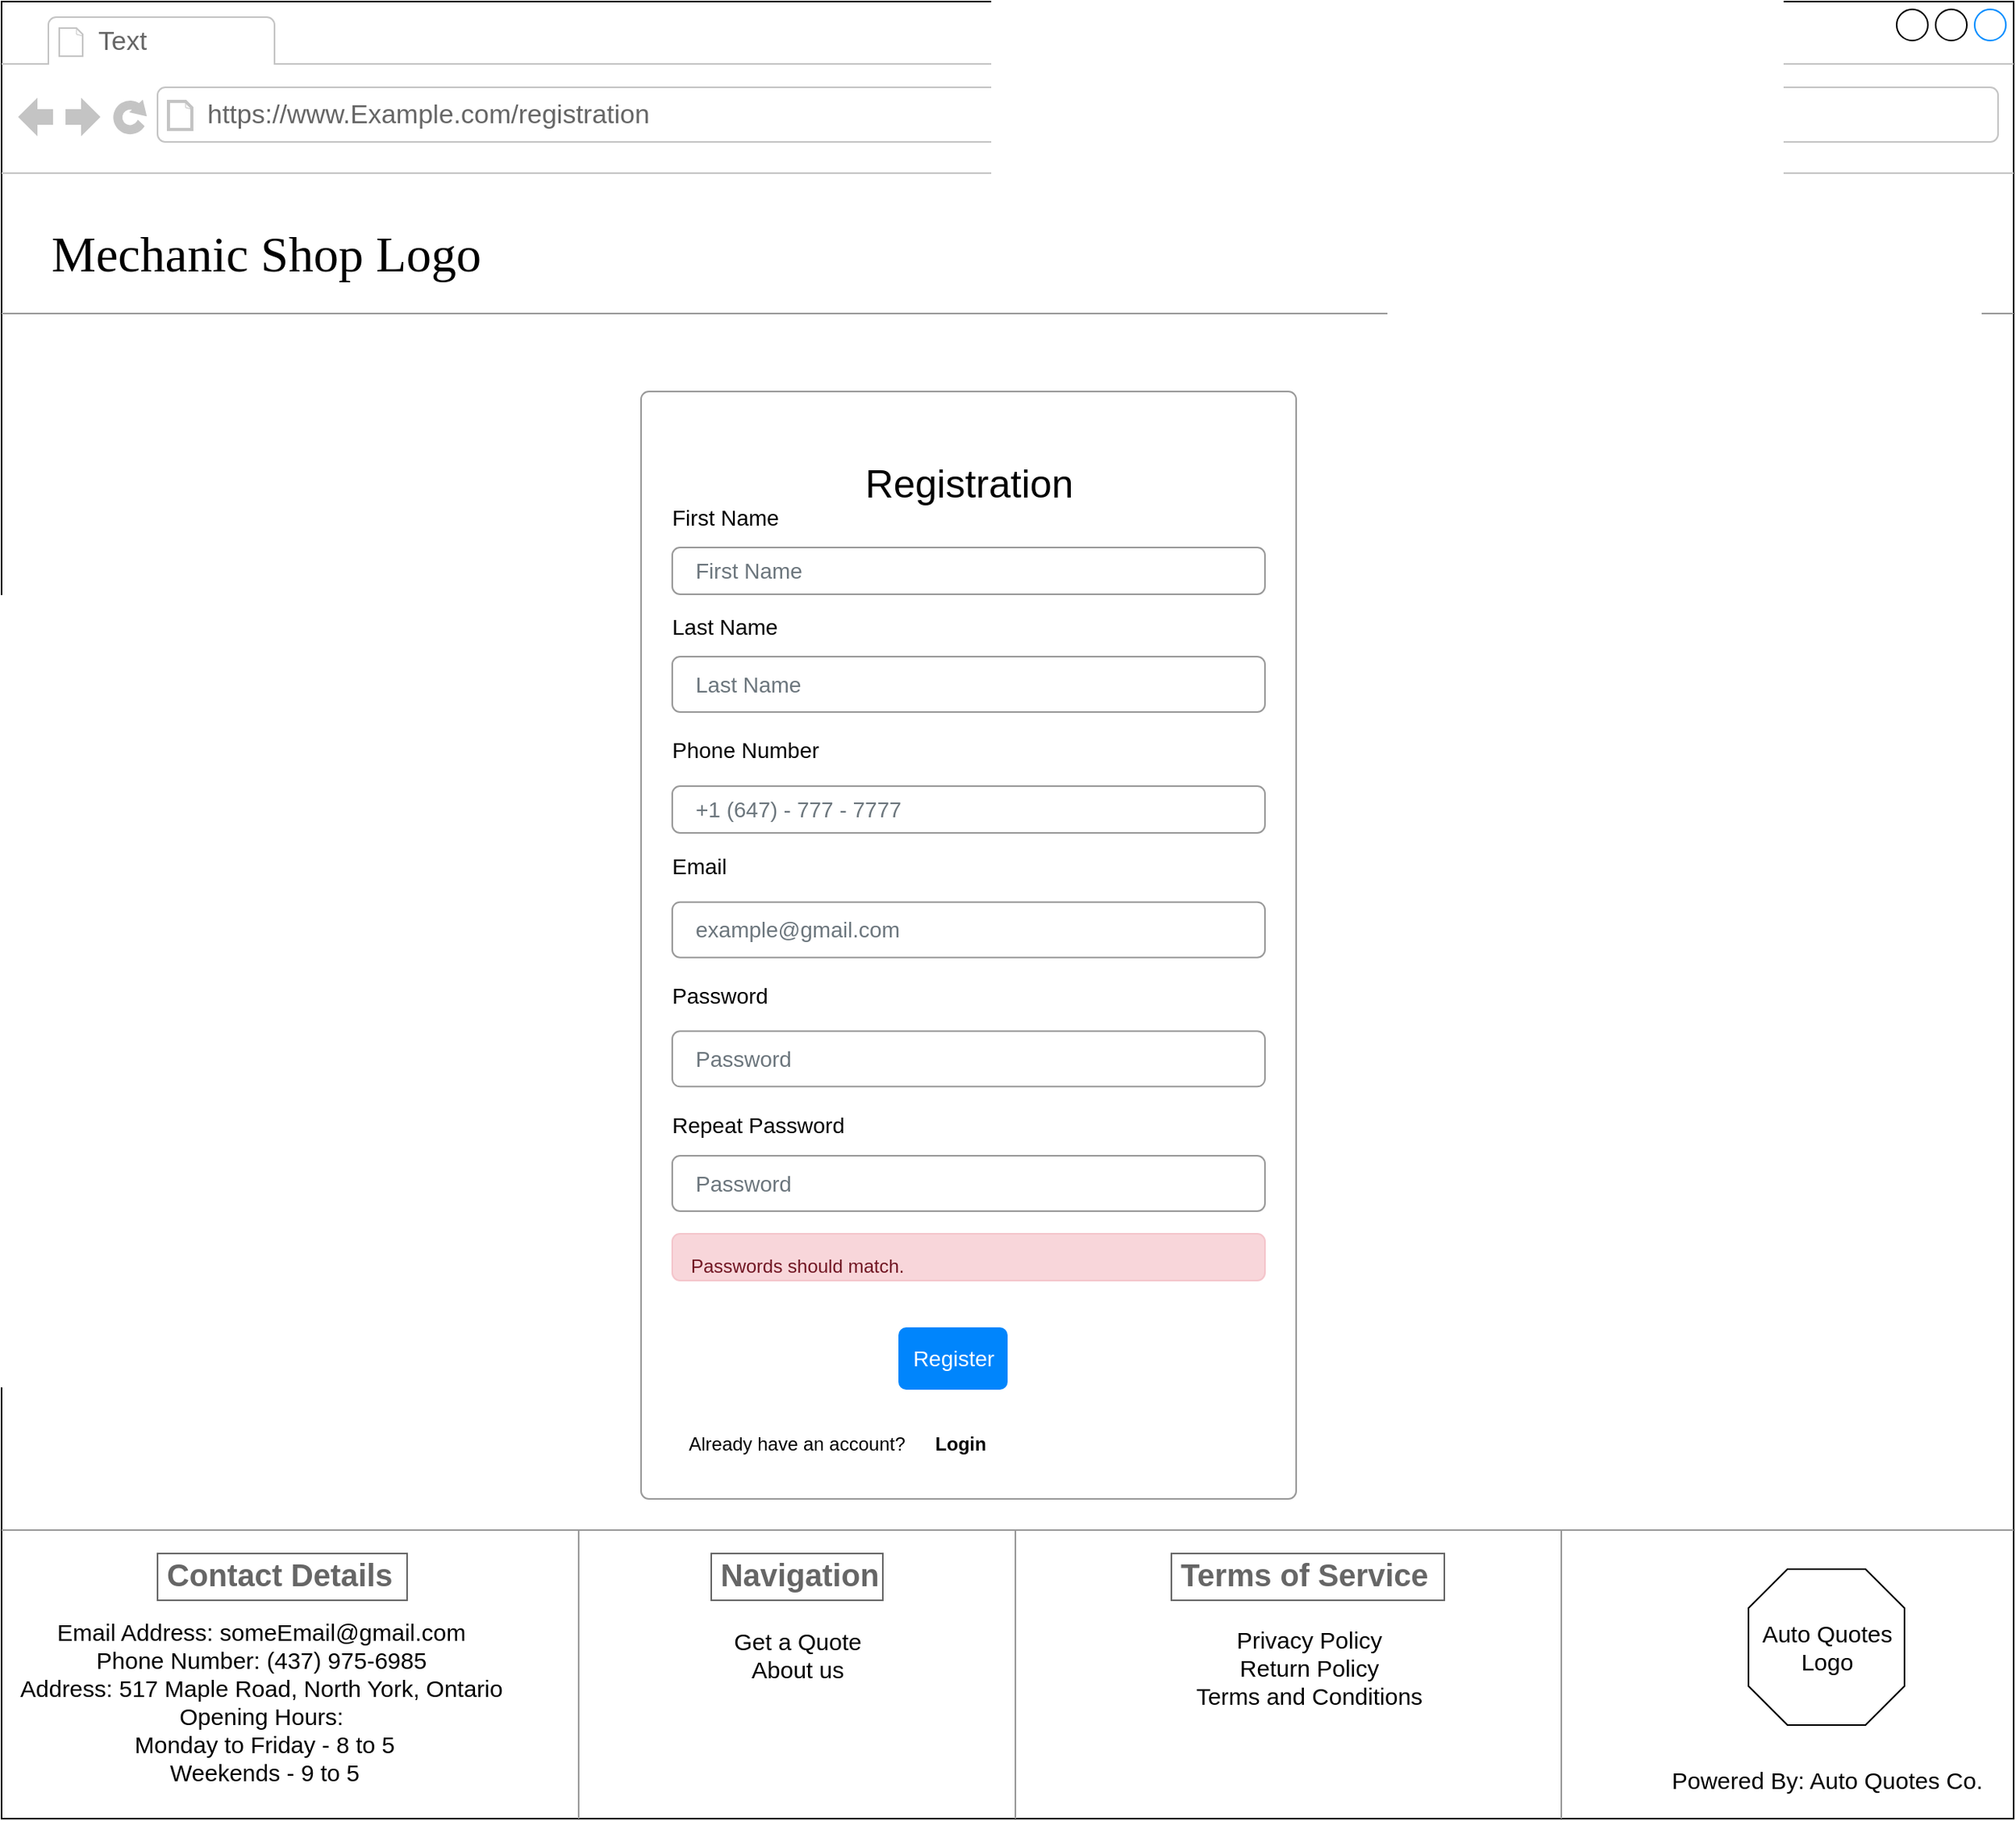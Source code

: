 <mxfile version="20.2.3" type="device"><diagram id="4gxFDzireFJ_rXs_KTnK" name="Page-2"><mxGraphModel dx="1373" dy="841" grid="1" gridSize="10" guides="1" tooltips="1" connect="1" arrows="1" fold="1" page="1" pageScale="1" pageWidth="850" pageHeight="1100" math="0" shadow="0"><root><mxCell id="0"/><mxCell id="1" parent="0"/><mxCell id="vsQF8vYqdcpVB1nY324s-1" value="" style="strokeWidth=1;shadow=0;dashed=0;align=left;html=1;shape=mxgraph.mockup.containers.browserWindow;rSize=0;mainText=,;recursiveResize=0;rounded=0;labelBackgroundColor=none;fontFamily=Verdana;fontSize=12;deletable=0;movable=0;" parent="1" vertex="1"><mxGeometry x="70" y="60" width="1290" height="1165" as="geometry"/></mxCell><mxCell id="vsQF8vYqdcpVB1nY324s-2" value="Text" style="strokeWidth=1;shadow=0;dashed=0;align=center;html=1;shape=mxgraph.mockup.containers.anchor;fontSize=17;fontColor=#666666;align=left;" parent="vsQF8vYqdcpVB1nY324s-1" vertex="1"><mxGeometry x="60" y="12" width="150" height="28" as="geometry"/></mxCell><mxCell id="vsQF8vYqdcpVB1nY324s-3" value="https://www.Example.com/registration" style="strokeWidth=1;shadow=0;dashed=0;align=center;html=1;shape=mxgraph.mockup.containers.anchor;rSize=0;fontSize=17;fontColor=#666666;align=left;" parent="vsQF8vYqdcpVB1nY324s-1" vertex="1"><mxGeometry x="130" y="60" width="250" height="26" as="geometry"/></mxCell><mxCell id="vsQF8vYqdcpVB1nY324s-4" value="&lt;font style=&quot;font-size: 32px;&quot;&gt;Mechanic Shop Logo&lt;/font&gt;" style="text;html=1;points=[];align=left;verticalAlign=top;spacingTop=-4;fontSize=30;fontFamily=Verdana" parent="vsQF8vYqdcpVB1nY324s-1" vertex="1"><mxGeometry x="30" y="140" width="340" height="50" as="geometry"/></mxCell><mxCell id="vsQF8vYqdcpVB1nY324s-5" value="" style="verticalLabelPosition=bottom;shadow=0;dashed=0;align=center;html=1;verticalAlign=top;strokeWidth=1;shape=mxgraph.mockup.markup.line;strokeColor=#999999;rounded=0;labelBackgroundColor=none;fillColor=#ffffff;fontFamily=Verdana;fontSize=12;fontColor=#000000;" parent="vsQF8vYqdcpVB1nY324s-1" vertex="1"><mxGeometry y="190" width="1290" height="20" as="geometry"/></mxCell><mxCell id="CRzLfh9NbOi-FiNvcB-I-1" value="" style="html=1;shadow=0;dashed=0;shape=mxgraph.bootstrap.rrect;rSize=5;fillColor=#ffffff;strokeColor=#999999;" parent="vsQF8vYqdcpVB1nY324s-1" vertex="1"><mxGeometry x="410" y="250" width="420" height="710" as="geometry"/></mxCell><mxCell id="CRzLfh9NbOi-FiNvcB-I-2" value="First Name" style="fillColor=none;strokeColor=none;align=left;spacing=20;fontSize=14;" parent="CRzLfh9NbOi-FiNvcB-I-1" vertex="1"><mxGeometry width="220" height="40" relative="1" as="geometry"><mxPoint y="60" as="offset"/></mxGeometry></mxCell><mxCell id="CRzLfh9NbOi-FiNvcB-I-3" value="First Name" style="html=1;shadow=0;dashed=0;shape=mxgraph.bootstrap.rrect;rSize=5;fillColor=none;strokeColor=#999999;align=left;spacing=15;fontSize=14;fontColor=#6C767D;" parent="CRzLfh9NbOi-FiNvcB-I-1" vertex="1"><mxGeometry width="380" height="30" relative="1" as="geometry"><mxPoint x="20" y="100" as="offset"/></mxGeometry></mxCell><mxCell id="CRzLfh9NbOi-FiNvcB-I-4" value="Last Name" style="fillColor=none;strokeColor=none;align=left;spacing=20;fontSize=14;" parent="CRzLfh9NbOi-FiNvcB-I-1" vertex="1"><mxGeometry width="220" height="40" relative="1" as="geometry"><mxPoint y="130" as="offset"/></mxGeometry></mxCell><mxCell id="CRzLfh9NbOi-FiNvcB-I-5" value="+1 (647) - 777 - 7777" style="html=1;shadow=0;dashed=0;shape=mxgraph.bootstrap.rrect;rSize=5;fillColor=none;strokeColor=#999999;align=left;spacing=15;fontSize=14;fontColor=#6C767D;" parent="CRzLfh9NbOi-FiNvcB-I-1" vertex="1"><mxGeometry width="380" height="30" relative="1" as="geometry"><mxPoint x="20" y="253" as="offset"/></mxGeometry></mxCell><mxCell id="CRzLfh9NbOi-FiNvcB-I-6" value="Register" style="html=1;shadow=0;dashed=0;shape=mxgraph.bootstrap.rrect;rSize=5;fillColor=#0085FC;strokeColor=none;align=center;fontSize=14;fontColor=#FFFFFF;" parent="CRzLfh9NbOi-FiNvcB-I-1" vertex="1"><mxGeometry width="70" height="40" relative="1" as="geometry"><mxPoint x="165" y="600" as="offset"/></mxGeometry></mxCell><mxCell id="CRzLfh9NbOi-FiNvcB-I-7" value="&lt;font style=&quot;font-size: 25px;&quot;&gt;Registration&lt;/font&gt;" style="text;html=1;strokeColor=none;fillColor=none;align=center;verticalAlign=middle;whiteSpace=wrap;rounded=0;" parent="CRzLfh9NbOi-FiNvcB-I-1" vertex="1"><mxGeometry x="137.5" y="33.023" width="145" height="49.535" as="geometry"/></mxCell><mxCell id="CRzLfh9NbOi-FiNvcB-I-8" value="Last Name" style="html=1;shadow=0;dashed=0;shape=mxgraph.bootstrap.rrect;rSize=5;fillColor=none;strokeColor=#999999;align=left;spacing=15;fontSize=14;fontColor=#6C767D;" parent="CRzLfh9NbOi-FiNvcB-I-1" vertex="1"><mxGeometry x="20" y="169.997" width="380" height="35.5" as="geometry"/></mxCell><mxCell id="CRzLfh9NbOi-FiNvcB-I-9" value="Phone Number" style="fillColor=none;strokeColor=none;align=left;spacing=20;fontSize=14;" parent="CRzLfh9NbOi-FiNvcB-I-1" vertex="1"><mxGeometry y="205.497" width="220" height="47.333" as="geometry"/></mxCell><mxCell id="CRzLfh9NbOi-FiNvcB-I-10" value="Email" style="fillColor=none;strokeColor=none;align=left;spacing=20;fontSize=14;" parent="CRzLfh9NbOi-FiNvcB-I-1" vertex="1"><mxGeometry y="280" width="220" height="47.333" as="geometry"/></mxCell><mxCell id="CRzLfh9NbOi-FiNvcB-I-11" value="example@gmail.com" style="html=1;shadow=0;dashed=0;shape=mxgraph.bootstrap.rrect;rSize=5;fillColor=none;strokeColor=#999999;align=left;spacing=15;fontSize=14;fontColor=#6C767D;" parent="CRzLfh9NbOi-FiNvcB-I-1" vertex="1"><mxGeometry x="20" y="327.333" width="380" height="35.5" as="geometry"/></mxCell><mxCell id="CRzLfh9NbOi-FiNvcB-I-12" value="Password" style="fillColor=none;strokeColor=none;align=left;spacing=20;fontSize=14;" parent="CRzLfh9NbOi-FiNvcB-I-1" vertex="1"><mxGeometry y="362.833" width="220" height="47.333" as="geometry"/></mxCell><mxCell id="CRzLfh9NbOi-FiNvcB-I-13" value="Password" style="html=1;shadow=0;dashed=0;shape=mxgraph.bootstrap.rrect;rSize=5;fillColor=none;strokeColor=#999999;align=left;spacing=15;fontSize=14;fontColor=#6C767D;" parent="CRzLfh9NbOi-FiNvcB-I-1" vertex="1"><mxGeometry x="20" y="410.167" width="380" height="35.5" as="geometry"/></mxCell><mxCell id="CRzLfh9NbOi-FiNvcB-I-14" value="Repeat Password" style="fillColor=none;strokeColor=none;align=left;spacing=20;fontSize=14;" parent="CRzLfh9NbOi-FiNvcB-I-1" vertex="1"><mxGeometry y="445.663" width="220" height="47.333" as="geometry"/></mxCell><mxCell id="CRzLfh9NbOi-FiNvcB-I-15" value="Password" style="html=1;shadow=0;dashed=0;shape=mxgraph.bootstrap.rrect;rSize=5;fillColor=none;strokeColor=#999999;align=left;spacing=15;fontSize=14;fontColor=#6C767D;" parent="CRzLfh9NbOi-FiNvcB-I-1" vertex="1"><mxGeometry x="20" y="489.997" width="380" height="35.5" as="geometry"/></mxCell><mxCell id="CRzLfh9NbOi-FiNvcB-I-16" value="&lt;font style=&quot;font-size: 12px; line-height: 1.2;&quot;&gt;Passwords should match.&lt;/font&gt;" style="html=1;shadow=0;dashed=0;shape=mxgraph.bootstrap.rrect;rSize=5;strokeColor=#F4C5CB;strokeWidth=1;fillColor=#F8D6DA;fontColor=#711623;whiteSpace=wrap;align=left;verticalAlign=middle;spacingLeft=10;fontSize=25;" parent="CRzLfh9NbOi-FiNvcB-I-1" vertex="1"><mxGeometry x="20" y="540" width="380" height="30" as="geometry"/></mxCell><mxCell id="CRzLfh9NbOi-FiNvcB-I-17" value="Already have an account?" style="text;html=1;strokeColor=none;fillColor=none;align=center;verticalAlign=middle;whiteSpace=wrap;rounded=0;" parent="CRzLfh9NbOi-FiNvcB-I-1" vertex="1"><mxGeometry x="15" y="660" width="170" height="30" as="geometry"/></mxCell><mxCell id="CRzLfh9NbOi-FiNvcB-I-18" value="&lt;b&gt;Login&lt;/b&gt;" style="text;html=1;strokeColor=none;fillColor=none;align=center;verticalAlign=middle;whiteSpace=wrap;rounded=0;" parent="CRzLfh9NbOi-FiNvcB-I-1" vertex="1"><mxGeometry x="175" y="660" width="60" height="30" as="geometry"/></mxCell><mxCell id="SeHGzWpMLA5M0M-m3cxo-1" value="" style="shape=image;html=1;verticalAlign=top;verticalLabelPosition=bottom;labelBackgroundColor=#ffffff;imageAspect=0;aspect=fixed;image=https://cdn3.iconfinder.com/data/icons/essential-rounded/64/Rounded-31-128.png" parent="vsQF8vYqdcpVB1nY324s-1" vertex="1"><mxGeometry x="1220" y="140" width="44" height="44" as="geometry"/></mxCell><mxCell id="SeHGzWpMLA5M0M-m3cxo-4" value="" style="verticalLabelPosition=bottom;shadow=0;dashed=0;align=center;html=1;verticalAlign=top;strokeWidth=1;shape=mxgraph.mockup.markup.line;strokeColor=#999999;rounded=0;labelBackgroundColor=none;fillColor=#ffffff;fontFamily=Verdana;fontSize=12;fontColor=#000000;" parent="vsQF8vYqdcpVB1nY324s-1" vertex="1"><mxGeometry y="970" width="1290" height="20" as="geometry"/></mxCell><mxCell id="SeHGzWpMLA5M0M-m3cxo-7" value="" style="verticalLabelPosition=bottom;shadow=0;dashed=0;align=center;html=1;verticalAlign=top;strokeWidth=1;shape=mxgraph.mockup.markup.line;strokeColor=#999999;direction=north;fontSize=32;" parent="vsQF8vYqdcpVB1nY324s-1" vertex="1"><mxGeometry x="360" y="980" width="20" height="185" as="geometry"/></mxCell><mxCell id="SeHGzWpMLA5M0M-m3cxo-13" value="" style="verticalLabelPosition=bottom;shadow=0;dashed=0;align=center;html=1;verticalAlign=top;strokeWidth=1;shape=mxgraph.mockup.markup.line;strokeColor=#999999;direction=north;fontSize=15;" parent="vsQF8vYqdcpVB1nY324s-1" vertex="1"><mxGeometry x="640" y="980" width="20" height="185" as="geometry"/></mxCell><mxCell id="SeHGzWpMLA5M0M-m3cxo-15" value="" style="verticalLabelPosition=bottom;shadow=0;dashed=0;align=center;html=1;verticalAlign=top;strokeWidth=1;shape=mxgraph.mockup.markup.line;strokeColor=#999999;direction=north;fontSize=15;" parent="vsQF8vYqdcpVB1nY324s-1" vertex="1"><mxGeometry x="990" y="980" width="20" height="185" as="geometry"/></mxCell><mxCell id="SeHGzWpMLA5M0M-m3cxo-5" value="&lt;h3&gt;Contact Details&lt;/h3&gt;" style="strokeWidth=1;shadow=0;dashed=0;align=center;html=1;shape=mxgraph.mockup.text.textBox;fontColor=#666666;align=left;fontSize=17;spacingLeft=4;spacingTop=-3;strokeColor=#666666;mainText=" parent="1" vertex="1"><mxGeometry x="170" y="1055" width="160" height="30" as="geometry"/></mxCell><mxCell id="SeHGzWpMLA5M0M-m3cxo-6" value="&lt;div style=&quot;text-align: center;&quot;&gt;&lt;span style=&quot;font-size: 15px; background-color: initial;&quot;&gt;Email Address: someEmail@gmail.com&lt;/span&gt;&lt;/div&gt;&lt;font style=&quot;font-size: 15px;&quot;&gt;&lt;div style=&quot;text-align: center;&quot;&gt;&lt;span style=&quot;background-color: initial;&quot;&gt;Phone Number: (437) 975-6985&lt;/span&gt;&lt;/div&gt;&lt;div style=&quot;text-align: center;&quot;&gt;&lt;span style=&quot;background-color: initial;&quot;&gt;Address: 517 Maple Road, North York, Ontario&lt;/span&gt;&lt;/div&gt;&lt;div style=&quot;text-align: center;&quot;&gt;&lt;span style=&quot;background-color: initial;&quot;&gt;Opening Hours:&lt;/span&gt;&lt;/div&gt;&lt;span style=&quot;white-space: pre;&quot;&gt;&lt;div style=&quot;text-align: center;&quot;&gt;&lt;span style=&quot;background-color: initial;&quot;&gt; &lt;/span&gt;&lt;span style=&quot;background-color: initial; white-space: normal;&quot;&gt;Monday to Friday - 8 to 5&lt;/span&gt;&lt;/div&gt;&lt;/span&gt;&lt;span style=&quot;white-space: pre;&quot;&gt;&lt;div style=&quot;text-align: center;&quot;&gt;&lt;span style=&quot;background-color: initial;&quot;&gt; &lt;/span&gt;&lt;span style=&quot;background-color: initial; white-space: normal;&quot;&gt;Weekends - 9 to 5&lt;/span&gt;&lt;/div&gt;&lt;/span&gt;&lt;/font&gt;" style="text;spacingTop=-5;whiteSpace=wrap;html=1;align=left;fontSize=12;fontFamily=Helvetica;fillColor=none;strokeColor=none;" parent="1" vertex="1"><mxGeometry x="80" y="1095" width="360" height="100" as="geometry"/></mxCell><mxCell id="SeHGzWpMLA5M0M-m3cxo-8" value="Powered By: Auto Quotes Co." style="text;html=1;align=center;verticalAlign=middle;resizable=0;points=[];autosize=1;strokeColor=none;fillColor=none;fontSize=15;" parent="1" vertex="1"><mxGeometry x="1130" y="1185" width="220" height="30" as="geometry"/></mxCell><mxCell id="SeHGzWpMLA5M0M-m3cxo-9" value="&lt;h3&gt;Terms of Service&lt;/h3&gt;" style="strokeWidth=1;shadow=0;dashed=0;align=center;html=1;shape=mxgraph.mockup.text.textBox;fontColor=#666666;align=left;fontSize=17;spacingLeft=4;spacingTop=-3;strokeColor=#666666;mainText=" parent="1" vertex="1"><mxGeometry x="820" y="1055" width="175" height="30" as="geometry"/></mxCell><mxCell id="SeHGzWpMLA5M0M-m3cxo-10" value="Privacy Policy&lt;br&gt;Return Policy&lt;br&gt;Terms and Conditions" style="text;html=1;align=center;verticalAlign=top;resizable=0;points=[];autosize=1;strokeColor=none;fillColor=none;fontSize=15;" parent="1" vertex="1"><mxGeometry x="822.5" y="1095" width="170" height="70" as="geometry"/></mxCell><mxCell id="SeHGzWpMLA5M0M-m3cxo-11" value="" style="verticalLabelPosition=bottom;verticalAlign=top;html=1;shape=mxgraph.basic.polygon;polyCoords=[[0.25,0],[0.75,0],[1,0.25],[1,0.75],[0.75,1],[0.25,1],[0,0.75],[0,0.25]];polyline=0;fontSize=15;" parent="1" vertex="1"><mxGeometry x="1190" y="1065" width="100" height="100" as="geometry"/></mxCell><mxCell id="SeHGzWpMLA5M0M-m3cxo-12" value="Auto Quotes&lt;br&gt;Logo" style="text;html=1;align=center;verticalAlign=middle;resizable=0;points=[];autosize=1;strokeColor=none;fillColor=none;fontSize=15;" parent="1" vertex="1"><mxGeometry x="1185" y="1090" width="110" height="50" as="geometry"/></mxCell><mxCell id="SeHGzWpMLA5M0M-m3cxo-14" value="&lt;h3&gt;Navigation&lt;/h3&gt;" style="strokeWidth=1;shadow=0;dashed=0;align=center;html=1;shape=mxgraph.mockup.text.textBox;fontColor=#666666;align=left;fontSize=17;spacingLeft=4;spacingTop=-3;strokeColor=#666666;mainText=" parent="1" vertex="1"><mxGeometry x="525" y="1055" width="110" height="30" as="geometry"/></mxCell><mxCell id="SeHGzWpMLA5M0M-m3cxo-16" value="Get a Quote&lt;br&gt;About us" style="text;html=1;align=center;verticalAlign=middle;resizable=0;points=[];autosize=1;strokeColor=none;fillColor=none;fontSize=15;" parent="1" vertex="1"><mxGeometry x="525" y="1095" width="110" height="50" as="geometry"/></mxCell></root></mxGraphModel></diagram></mxfile>